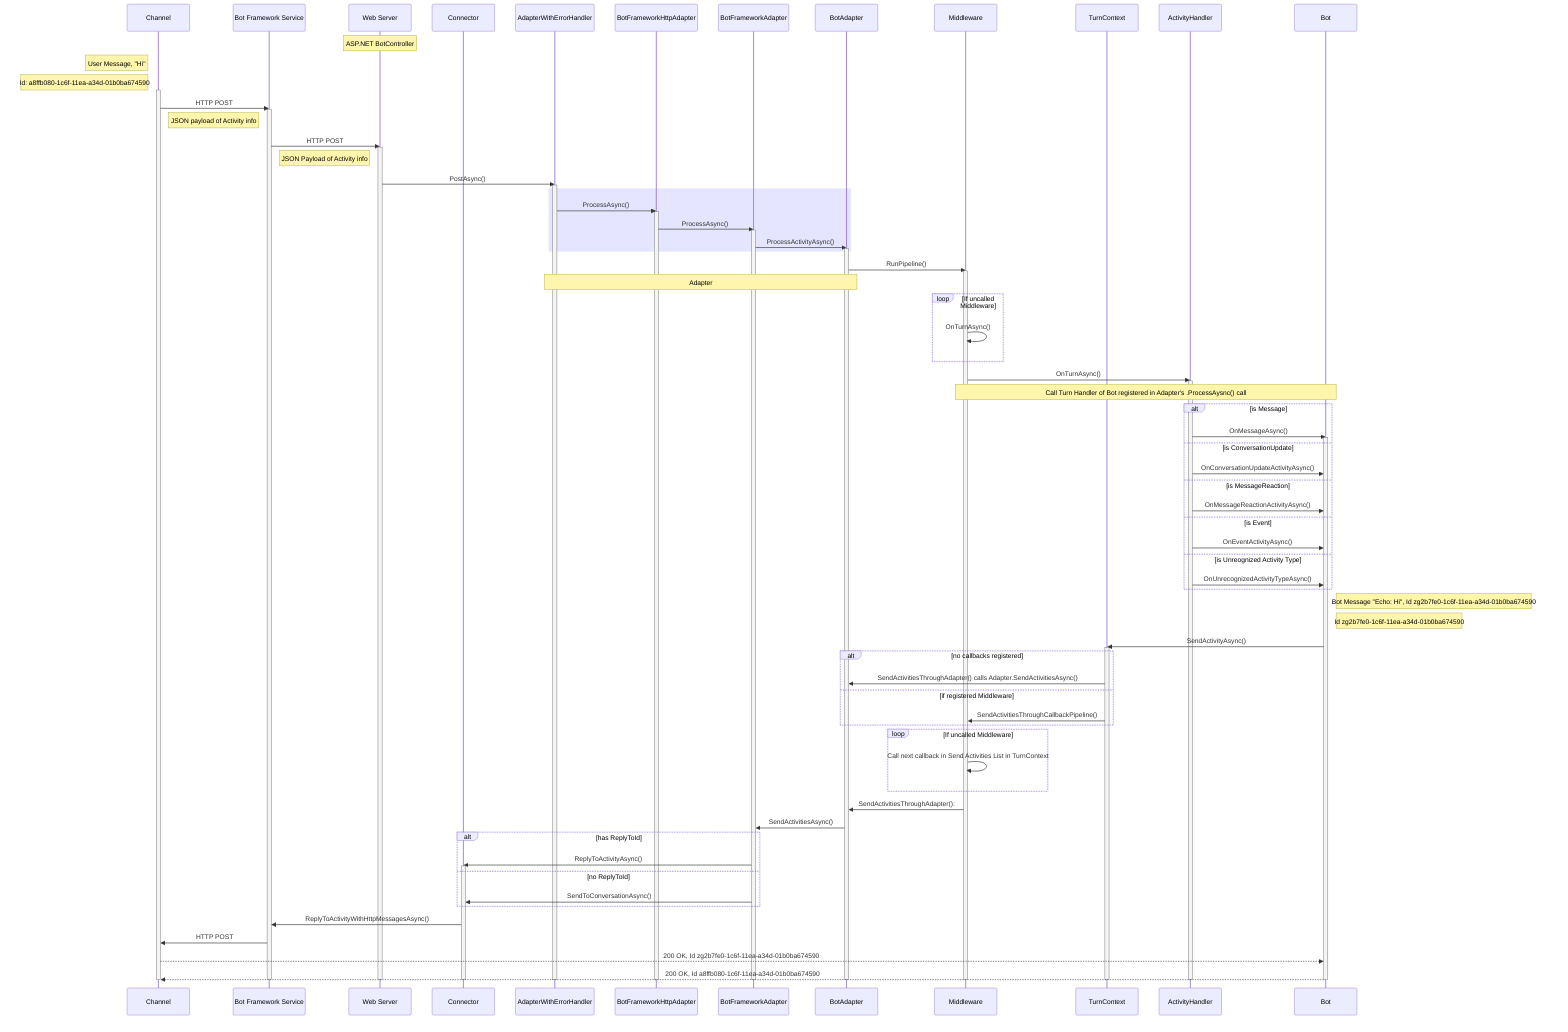 sequenceDiagram
        participant Channel
        participant BFS as Bot Framework Service
        participant WebServer as Web Server
        Note over WebServer: ASP.NET BotController
        participant Connector
        participant Adapter as AdapterWithErrorHandler
        participant BotFrameworkHttpAdapter
        participant BotFrameworkAdapter
        participant BotAdapter
        participant Middleware
        participant TurnContext
        participant ActivityHandler
        participant Bot

        Note left of Channel: User Message, "Hi"
        Note left of Channel: Id: a8ffb080-1c6f-11ea-a34d-01b0ba674590
        activate Channel
        Channel ->> BFS: HTTP POST
        activate BFS
        Note right of Channel: JSON payload of Activity info

        BFS ->> WebServer: HTTP POST
        activate WebServer
        Note right of BFS: JSON Payload of Activity info

        WebServer ->> Adapter: PostAsync()
        activate Adapter
        rect rgba(0, 0, 255, .1)
            Adapter ->> BotFrameworkHttpAdapter: ProcessAsync()
            activate BotFrameworkHttpAdapter
            BotFrameworkHttpAdapter ->> BotFrameworkAdapter: ProcessAsync()
            activate BotFrameworkAdapter
            BotFrameworkAdapter ->> BotAdapter : ProcessActivityAsync()
            activate BotAdapter
        end
            BotAdapter ->> Middleware: RunPipeline()
            activate Middleware
        Note over Adapter, BotAdapter: Adapter
        loop If uncalled Middleware
            Middleware ->> Middleware: OnTurnAsync()
        end

        Middleware ->> ActivityHandler: OnTurnAsync()
        activate ActivityHandler
        Note over Middleware, Bot: Call Turn Handler of Bot registered in Adapter's .ProcessAysnc() call
        alt is Message
                ActivityHandler ->> Bot: OnMessageAsync()
                activate Bot
            
            else is ConversationUpdate
                ActivityHandler ->> Bot: OnConversationUpdateActivityAsync()
            
            else is MessageReaction
                ActivityHandler ->> Bot: OnMessageReactionActivityAsync()
            
            else is Event
                ActivityHandler ->> Bot: OnEventActivityAsync()
            
            else is Unreognized Activity Type
                ActivityHandler ->> Bot: OnUnrecognizedActivityTypeAsync()
        end

        Note right of Bot: Bot Message "Echo: Hi", Id zg2b7fe0-1c6f-11ea-a34d-01b0ba674590
        Note right of Bot: Id zg2b7fe0-1c6f-11ea-a34d-01b0ba674590
        Bot ->> TurnContext: SendActivityAsync()
        activate TurnContext

        alt no callbacks registered
                TurnContext ->> BotAdapter: SendActivitiesThroughAdapter() calls Adapter.SendActivitiesAsync()
            else if registered Middleware
                TurnContext ->> Middleware: SendActivitiesThroughCallbackPipeline()
        end

        loop If uncalled Middleware
            Middleware ->> Middleware: Call next callback in Send Activities List in TurnContext
        end

        Middleware ->> BotAdapter: SendActivitiesThroughAdapter(): 
        BotAdapter ->> BotFrameworkAdapter: SendActivitiesAsync()
        alt has ReplyToId
            BotFrameworkAdapter ->> Connector: ReplyToActivityAsync() 
            activate Connector
        else no ReplyToId
            BotFrameworkAdapter ->> Connector: SendToConversationAsync()
        end

        Connector ->> BFS: ReplyToActivityWithHttpMessagesAsync()

        BFS ->> Channel: HTTP POST

        Channel -->> Bot: 200 OK, Id zg2b7fe0-1c6f-11ea-a34d-01b0ba674590
        Bot -->> Channel: 200 OK, Id a8ffb080-1c6f-11ea-a34d-01b0ba674590

        deactivate TurnContext
        deactivate Bot
        deactivate ActivityHandler
        deactivate Middleware
        deactivate BotAdapter
        deactivate BotFrameworkAdapter
        deactivate BotFrameworkHttpAdapter
        deactivate Adapter
        deactivate WebServer
        deactivate Connector
        deactivate BFS
        deactivate Channel